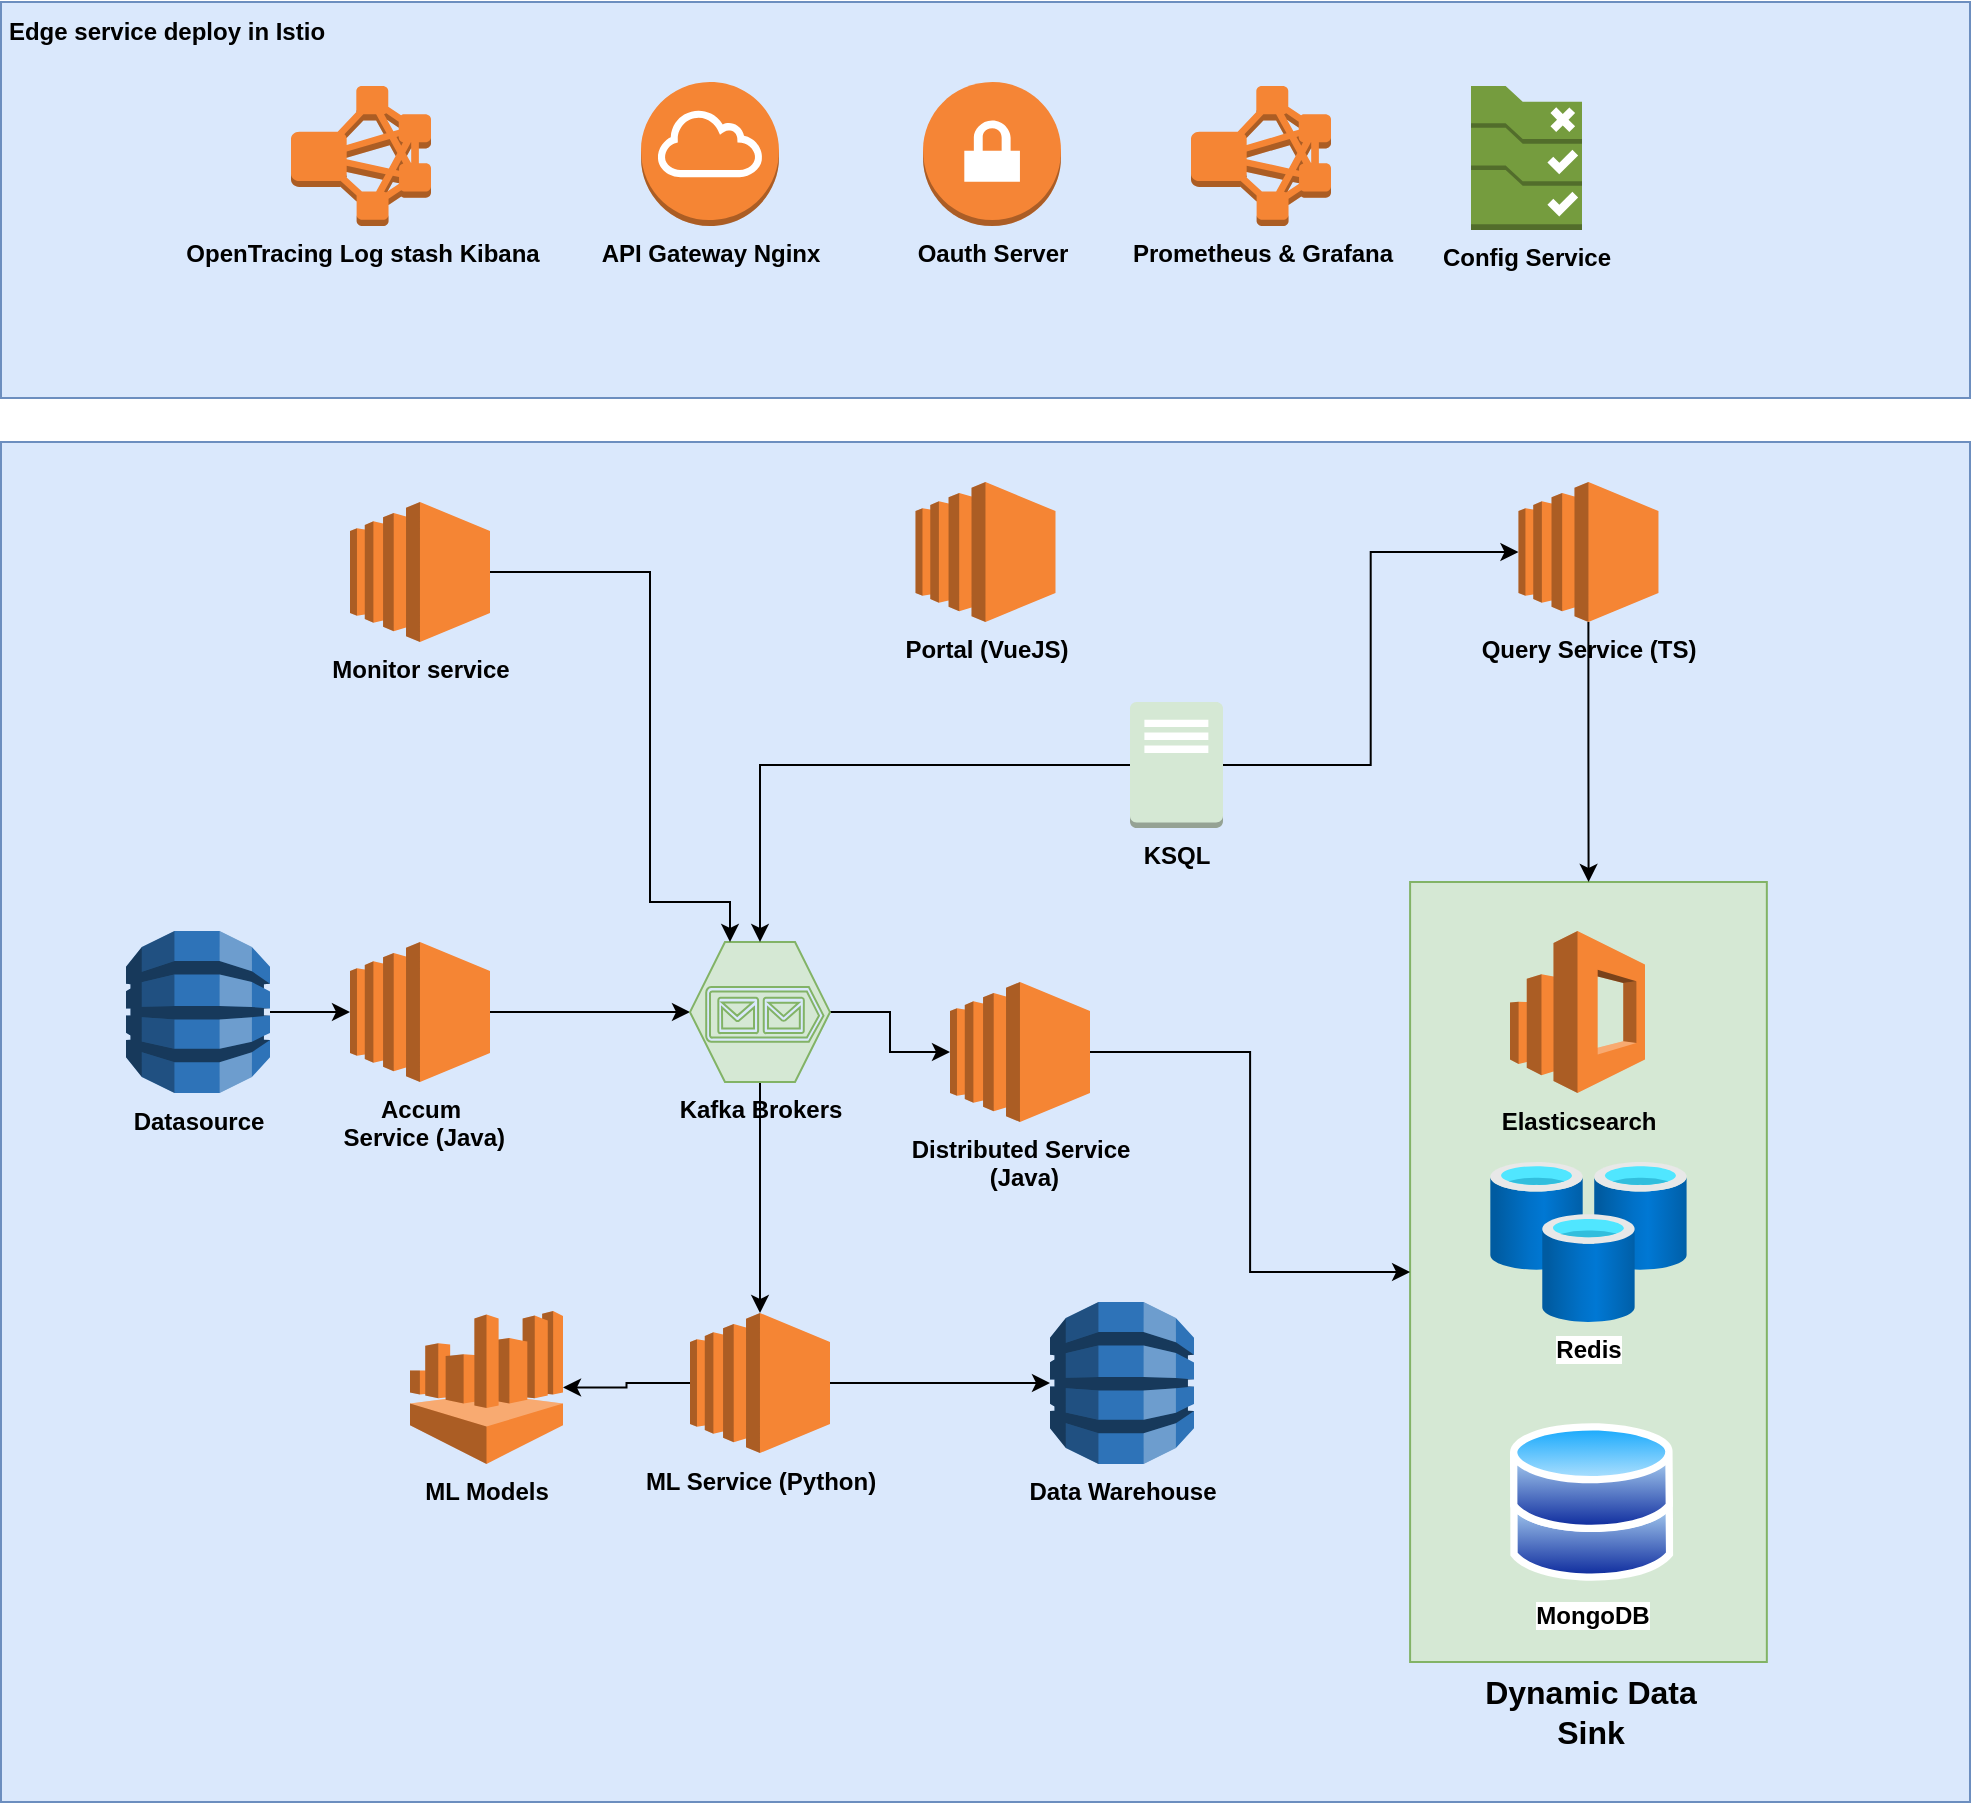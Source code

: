 <mxfile version="21.2.8" type="device">
  <diagram name="Page-1" id="BMMvD_4nBGezMXCPUB5b">
    <mxGraphModel dx="954" dy="1779" grid="1" gridSize="10" guides="1" tooltips="1" connect="1" arrows="1" fold="1" page="1" pageScale="1" pageWidth="827" pageHeight="1169" math="0" shadow="0">
      <root>
        <mxCell id="0" />
        <mxCell id="1" parent="0" />
        <mxCell id="z8GUtXKnv49w3SbfMGUX-3" value="" style="rounded=0;whiteSpace=wrap;html=1;fillColor=#dae8fc;strokeColor=#6c8ebf;" parent="1" vertex="1">
          <mxGeometry x="115.5" y="-120" width="984.5" height="680" as="geometry" />
        </mxCell>
        <mxCell id="z8GUtXKnv49w3SbfMGUX-1" value="" style="rounded=0;whiteSpace=wrap;html=1;fillColor=#dae8fc;strokeColor=#6c8ebf;" parent="1" vertex="1">
          <mxGeometry x="115.5" y="-340" width="984.5" height="198" as="geometry" />
        </mxCell>
        <mxCell id="Lv1uPBIACpJVqoIBJsrw-41" style="edgeStyle=orthogonalEdgeStyle;rounded=0;orthogonalLoop=1;jettySize=auto;html=1;entryX=0;entryY=0.5;entryDx=0;entryDy=0;entryPerimeter=0;" parent="1" source="Lv1uPBIACpJVqoIBJsrw-18" target="Lv1uPBIACpJVqoIBJsrw-25" edge="1">
          <mxGeometry relative="1" as="geometry" />
        </mxCell>
        <mxCell id="Lv1uPBIACpJVqoIBJsrw-18" value="&lt;b&gt;Accum&lt;br&gt;&amp;nbsp;Service (Java)&lt;/b&gt;" style="outlineConnect=0;dashed=0;verticalLabelPosition=bottom;verticalAlign=top;align=center;html=1;shape=mxgraph.aws3.ec2;fillColor=#F58534;gradientColor=none;" parent="1" vertex="1">
          <mxGeometry x="290" y="130" width="70" height="70" as="geometry" />
        </mxCell>
        <mxCell id="Lv1uPBIACpJVqoIBJsrw-40" style="edgeStyle=orthogonalEdgeStyle;rounded=0;orthogonalLoop=1;jettySize=auto;html=1;" parent="1" source="Lv1uPBIACpJVqoIBJsrw-21" target="Lv1uPBIACpJVqoIBJsrw-18" edge="1">
          <mxGeometry relative="1" as="geometry" />
        </mxCell>
        <mxCell id="Lv1uPBIACpJVqoIBJsrw-21" value="&lt;b&gt;Datasource&lt;/b&gt;" style="outlineConnect=0;dashed=0;verticalLabelPosition=bottom;verticalAlign=top;align=center;html=1;shape=mxgraph.aws3.dynamo_db;fillColor=#2E73B8;gradientColor=none;" parent="1" vertex="1">
          <mxGeometry x="178" y="124.5" width="72" height="81" as="geometry" />
        </mxCell>
        <mxCell id="Lv1uPBIACpJVqoIBJsrw-44" style="edgeStyle=orthogonalEdgeStyle;rounded=0;orthogonalLoop=1;jettySize=auto;html=1;entryX=0;entryY=0.5;entryDx=0;entryDy=0;entryPerimeter=0;" parent="1" source="Lv1uPBIACpJVqoIBJsrw-25" target="Lv1uPBIACpJVqoIBJsrw-28" edge="1">
          <mxGeometry relative="1" as="geometry" />
        </mxCell>
        <mxCell id="xeK42FO3yRb1QHuqwQyx-3" style="edgeStyle=orthogonalEdgeStyle;rounded=0;orthogonalLoop=1;jettySize=auto;html=1;" parent="1" source="Lv1uPBIACpJVqoIBJsrw-25" target="xeK42FO3yRb1QHuqwQyx-2" edge="1">
          <mxGeometry relative="1" as="geometry" />
        </mxCell>
        <mxCell id="Lv1uPBIACpJVqoIBJsrw-25" value="&lt;b&gt;Kafka Brokers&lt;br&gt;&lt;br&gt;&lt;/b&gt;" style="verticalLabelPosition=bottom;html=1;verticalAlign=top;align=center;strokeColor=#82b366;fillColor=#d5e8d4;shape=mxgraph.azure.storage_queue;" parent="1" vertex="1">
          <mxGeometry x="460" y="130" width="70" height="70" as="geometry" />
        </mxCell>
        <mxCell id="Lv1uPBIACpJVqoIBJsrw-26" value="&lt;b&gt;OpenTracing Log stash Kibana&lt;/b&gt;" style="outlineConnect=0;dashed=0;verticalLabelPosition=bottom;verticalAlign=top;align=center;html=1;shape=mxgraph.aws3.emr_cluster;fillColor=#F58534;gradientColor=none;" parent="1" vertex="1">
          <mxGeometry x="260.5" y="-298" width="70" height="70" as="geometry" />
        </mxCell>
        <mxCell id="Lv1uPBIACpJVqoIBJsrw-34" value="&lt;b&gt;Prometheus &amp;amp; Grafana&lt;/b&gt;" style="outlineConnect=0;dashed=0;verticalLabelPosition=bottom;verticalAlign=top;align=center;html=1;shape=mxgraph.aws3.emr_cluster;fillColor=#F58534;gradientColor=none;" parent="1" vertex="1">
          <mxGeometry x="710.5" y="-298" width="70" height="70" as="geometry" />
        </mxCell>
        <mxCell id="Lv1uPBIACpJVqoIBJsrw-37" value="&lt;b&gt;API Gateway Nginx&lt;br&gt;&lt;/b&gt;" style="outlineConnect=0;dashed=0;verticalLabelPosition=bottom;verticalAlign=top;align=center;html=1;shape=mxgraph.aws3.internet_gateway;fillColor=#F58534;gradientColor=none;" parent="1" vertex="1">
          <mxGeometry x="435.5" y="-300" width="69" height="72" as="geometry" />
        </mxCell>
        <mxCell id="Lv1uPBIACpJVqoIBJsrw-38" value="&lt;b&gt;Oauth Server&lt;/b&gt;" style="outlineConnect=0;dashed=0;verticalLabelPosition=bottom;verticalAlign=top;align=center;html=1;shape=mxgraph.aws3.vpn_gateway;fillColor=#F58536;gradientColor=none;" parent="1" vertex="1">
          <mxGeometry x="576.5" y="-300" width="69" height="72" as="geometry" />
        </mxCell>
        <mxCell id="Lv1uPBIACpJVqoIBJsrw-39" value="&lt;b&gt;Config Service&lt;/b&gt;" style="outlineConnect=0;dashed=0;verticalLabelPosition=bottom;verticalAlign=top;align=center;html=1;shape=mxgraph.aws3.config_rule;fillColor=#759C3E;gradientColor=none;" parent="1" vertex="1">
          <mxGeometry x="850.5" y="-298" width="55.5" height="72" as="geometry" />
        </mxCell>
        <mxCell id="z8GUtXKnv49w3SbfMGUX-6" style="edgeStyle=orthogonalEdgeStyle;rounded=0;orthogonalLoop=1;jettySize=auto;html=1;entryX=0.5;entryY=0;entryDx=0;entryDy=0;entryPerimeter=0;" parent="1" source="z8GUtXKnv49w3SbfMGUX-5" target="Lv1uPBIACpJVqoIBJsrw-25" edge="1">
          <mxGeometry relative="1" as="geometry">
            <mxPoint x="606.5" y="91.5" as="targetPoint" />
          </mxGeometry>
        </mxCell>
        <mxCell id="xeK42FO3yRb1QHuqwQyx-8" style="edgeStyle=orthogonalEdgeStyle;rounded=0;orthogonalLoop=1;jettySize=auto;html=1;entryX=0;entryY=0.5;entryDx=0;entryDy=0;entryPerimeter=0;" parent="1" source="z8GUtXKnv49w3SbfMGUX-5" target="Lv1uPBIACpJVqoIBJsrw-30" edge="1">
          <mxGeometry relative="1" as="geometry" />
        </mxCell>
        <mxCell id="z8GUtXKnv49w3SbfMGUX-5" value="&lt;b&gt;KSQL&lt;/b&gt;" style="outlineConnect=0;dashed=0;verticalLabelPosition=bottom;verticalAlign=top;align=center;html=1;shape=mxgraph.aws3.traditional_server;fillColor=#d5e8d4;strokeColor=#82b366;" parent="1" vertex="1">
          <mxGeometry x="680" y="10" width="46.5" height="63" as="geometry" />
        </mxCell>
        <mxCell id="TpHmFEYe1J1zQ5DGU_Ff-1" value="&lt;b&gt;Edge service deploy in Istio&lt;/b&gt;" style="text;html=1;strokeColor=none;fillColor=none;align=center;verticalAlign=middle;whiteSpace=wrap;rounded=0;" parent="1" vertex="1">
          <mxGeometry x="115.5" y="-340" width="164.5" height="30" as="geometry" />
        </mxCell>
        <mxCell id="TpHmFEYe1J1zQ5DGU_Ff-2" value="&lt;b&gt;Portal (VueJS)&lt;br&gt;&lt;br&gt;&lt;/b&gt;" style="outlineConnect=0;dashed=0;verticalLabelPosition=bottom;verticalAlign=top;align=center;html=1;shape=mxgraph.aws3.ec2;fillColor=#F58534;gradientColor=none;" parent="1" vertex="1">
          <mxGeometry x="572.75" y="-100" width="70" height="70" as="geometry" />
        </mxCell>
        <mxCell id="xeK42FO3yRb1QHuqwQyx-1" value="&lt;b&gt;Data Warehouse&lt;/b&gt;" style="outlineConnect=0;dashed=0;verticalLabelPosition=bottom;verticalAlign=top;align=center;html=1;shape=mxgraph.aws3.dynamo_db;fillColor=#2E73B8;gradientColor=none;" parent="1" vertex="1">
          <mxGeometry x="640" y="310" width="72" height="81" as="geometry" />
        </mxCell>
        <mxCell id="xeK42FO3yRb1QHuqwQyx-4" style="edgeStyle=orthogonalEdgeStyle;rounded=0;orthogonalLoop=1;jettySize=auto;html=1;entryX=0;entryY=0.5;entryDx=0;entryDy=0;entryPerimeter=0;" parent="1" source="xeK42FO3yRb1QHuqwQyx-2" target="xeK42FO3yRb1QHuqwQyx-1" edge="1">
          <mxGeometry relative="1" as="geometry" />
        </mxCell>
        <mxCell id="xeK42FO3yRb1QHuqwQyx-6" style="edgeStyle=orthogonalEdgeStyle;rounded=0;orthogonalLoop=1;jettySize=auto;html=1;" parent="1" source="xeK42FO3yRb1QHuqwQyx-2" target="xeK42FO3yRb1QHuqwQyx-5" edge="1">
          <mxGeometry relative="1" as="geometry" />
        </mxCell>
        <mxCell id="xeK42FO3yRb1QHuqwQyx-2" value="&lt;b&gt;ML Service (Python)&lt;/b&gt;" style="outlineConnect=0;dashed=0;verticalLabelPosition=bottom;verticalAlign=top;align=center;html=1;shape=mxgraph.aws3.ec2;fillColor=#F58534;gradientColor=none;" parent="1" vertex="1">
          <mxGeometry x="460" y="315.5" width="70" height="70" as="geometry" />
        </mxCell>
        <mxCell id="xeK42FO3yRb1QHuqwQyx-5" value="&lt;b&gt;ML Models&lt;br&gt;&lt;/b&gt;" style="outlineConnect=0;dashed=0;verticalLabelPosition=bottom;verticalAlign=top;align=center;html=1;shape=mxgraph.aws3.athena;fillColor=#F58534;gradientColor=none;" parent="1" vertex="1">
          <mxGeometry x="320" y="314.5" width="76.5" height="76.5" as="geometry" />
        </mxCell>
        <mxCell id="3hkW-E2J2-0KI4yOq9RH-6" value="" style="rounded=0;whiteSpace=wrap;html=1;fillColor=#d5e8d4;strokeColor=#82b366;" parent="1" vertex="1">
          <mxGeometry x="820.05" y="100" width="178.37" height="390" as="geometry" />
        </mxCell>
        <mxCell id="Lv1uPBIACpJVqoIBJsrw-29" value="&lt;b&gt;Elasticsearch&lt;/b&gt;" style="outlineConnect=0;dashed=0;verticalLabelPosition=bottom;verticalAlign=top;align=center;html=1;shape=mxgraph.aws3.elasticsearch_service;fillColor=#F58534;gradientColor=none;" parent="1" vertex="1">
          <mxGeometry x="870" y="124.5" width="67.5" height="81" as="geometry" />
        </mxCell>
        <mxCell id="3hkW-E2J2-0KI4yOq9RH-3" value="&lt;b&gt;Redis&lt;/b&gt;" style="image;aspect=fixed;html=1;points=[];align=center;fontSize=12;image=img/lib/azure2/databases/Cache_Redis.svg;" parent="1" vertex="1">
          <mxGeometry x="860" y="240" width="98.46" height="80" as="geometry" />
        </mxCell>
        <mxCell id="3hkW-E2J2-0KI4yOq9RH-4" value="&lt;b&gt;MongoDB&lt;/b&gt;" style="image;aspect=fixed;perimeter=ellipsePerimeter;html=1;align=center;shadow=0;dashed=0;spacingTop=3;image=img/lib/active_directory/databases.svg;" parent="1" vertex="1">
          <mxGeometry x="870" y="370" width="81.63" height="80" as="geometry" />
        </mxCell>
        <mxCell id="3hkW-E2J2-0KI4yOq9RH-7" value="&lt;b&gt;&lt;font style=&quot;font-size: 16px;&quot;&gt;Dynamic Data Sink&lt;br&gt;&lt;/font&gt;&lt;/b&gt;" style="text;html=1;strokeColor=none;fillColor=none;align=center;verticalAlign=middle;whiteSpace=wrap;rounded=0;" parent="1" vertex="1">
          <mxGeometry x="840.4" y="500" width="140.82" height="30" as="geometry" />
        </mxCell>
        <mxCell id="3hkW-E2J2-0KI4yOq9RH-12" style="edgeStyle=orthogonalEdgeStyle;rounded=0;orthogonalLoop=1;jettySize=auto;html=1;" parent="1" source="Lv1uPBIACpJVqoIBJsrw-28" target="3hkW-E2J2-0KI4yOq9RH-6" edge="1">
          <mxGeometry relative="1" as="geometry" />
        </mxCell>
        <mxCell id="Lv1uPBIACpJVqoIBJsrw-28" value="&lt;b&gt;Distributed Service&lt;br&gt;&amp;nbsp;(Java)&lt;br&gt;&lt;/b&gt;" style="outlineConnect=0;dashed=0;verticalLabelPosition=bottom;verticalAlign=top;align=center;html=1;shape=mxgraph.aws3.ec2;fillColor=#F58534;gradientColor=none;" parent="1" vertex="1">
          <mxGeometry x="590" y="150" width="70" height="70" as="geometry" />
        </mxCell>
        <mxCell id="3hkW-E2J2-0KI4yOq9RH-13" style="edgeStyle=orthogonalEdgeStyle;rounded=0;orthogonalLoop=1;jettySize=auto;html=1;" parent="1" source="Lv1uPBIACpJVqoIBJsrw-30" target="3hkW-E2J2-0KI4yOq9RH-6" edge="1">
          <mxGeometry relative="1" as="geometry" />
        </mxCell>
        <mxCell id="Lv1uPBIACpJVqoIBJsrw-30" value="&lt;b&gt;Query Service (TS)&lt;br&gt;&lt;/b&gt;" style="outlineConnect=0;dashed=0;verticalLabelPosition=bottom;verticalAlign=top;align=center;html=1;shape=mxgraph.aws3.ec2;fillColor=#F58534;gradientColor=none;" parent="1" vertex="1">
          <mxGeometry x="874.23" y="-100" width="70" height="70" as="geometry" />
        </mxCell>
        <mxCell id="mBcFyTNPdO0KxNHQ-DgI-2" style="edgeStyle=orthogonalEdgeStyle;rounded=0;orthogonalLoop=1;jettySize=auto;html=1;" edge="1" parent="1" source="mBcFyTNPdO0KxNHQ-DgI-1" target="Lv1uPBIACpJVqoIBJsrw-25">
          <mxGeometry relative="1" as="geometry">
            <Array as="points">
              <mxPoint x="440" y="-55" />
              <mxPoint x="440" y="110" />
              <mxPoint x="480" y="110" />
            </Array>
          </mxGeometry>
        </mxCell>
        <mxCell id="mBcFyTNPdO0KxNHQ-DgI-1" value="&lt;b&gt;Monitor service&lt;/b&gt;" style="outlineConnect=0;dashed=0;verticalLabelPosition=bottom;verticalAlign=top;align=center;html=1;shape=mxgraph.aws3.ec2;fillColor=#F58534;gradientColor=none;" vertex="1" parent="1">
          <mxGeometry x="290" y="-90" width="70" height="70" as="geometry" />
        </mxCell>
      </root>
    </mxGraphModel>
  </diagram>
</mxfile>
